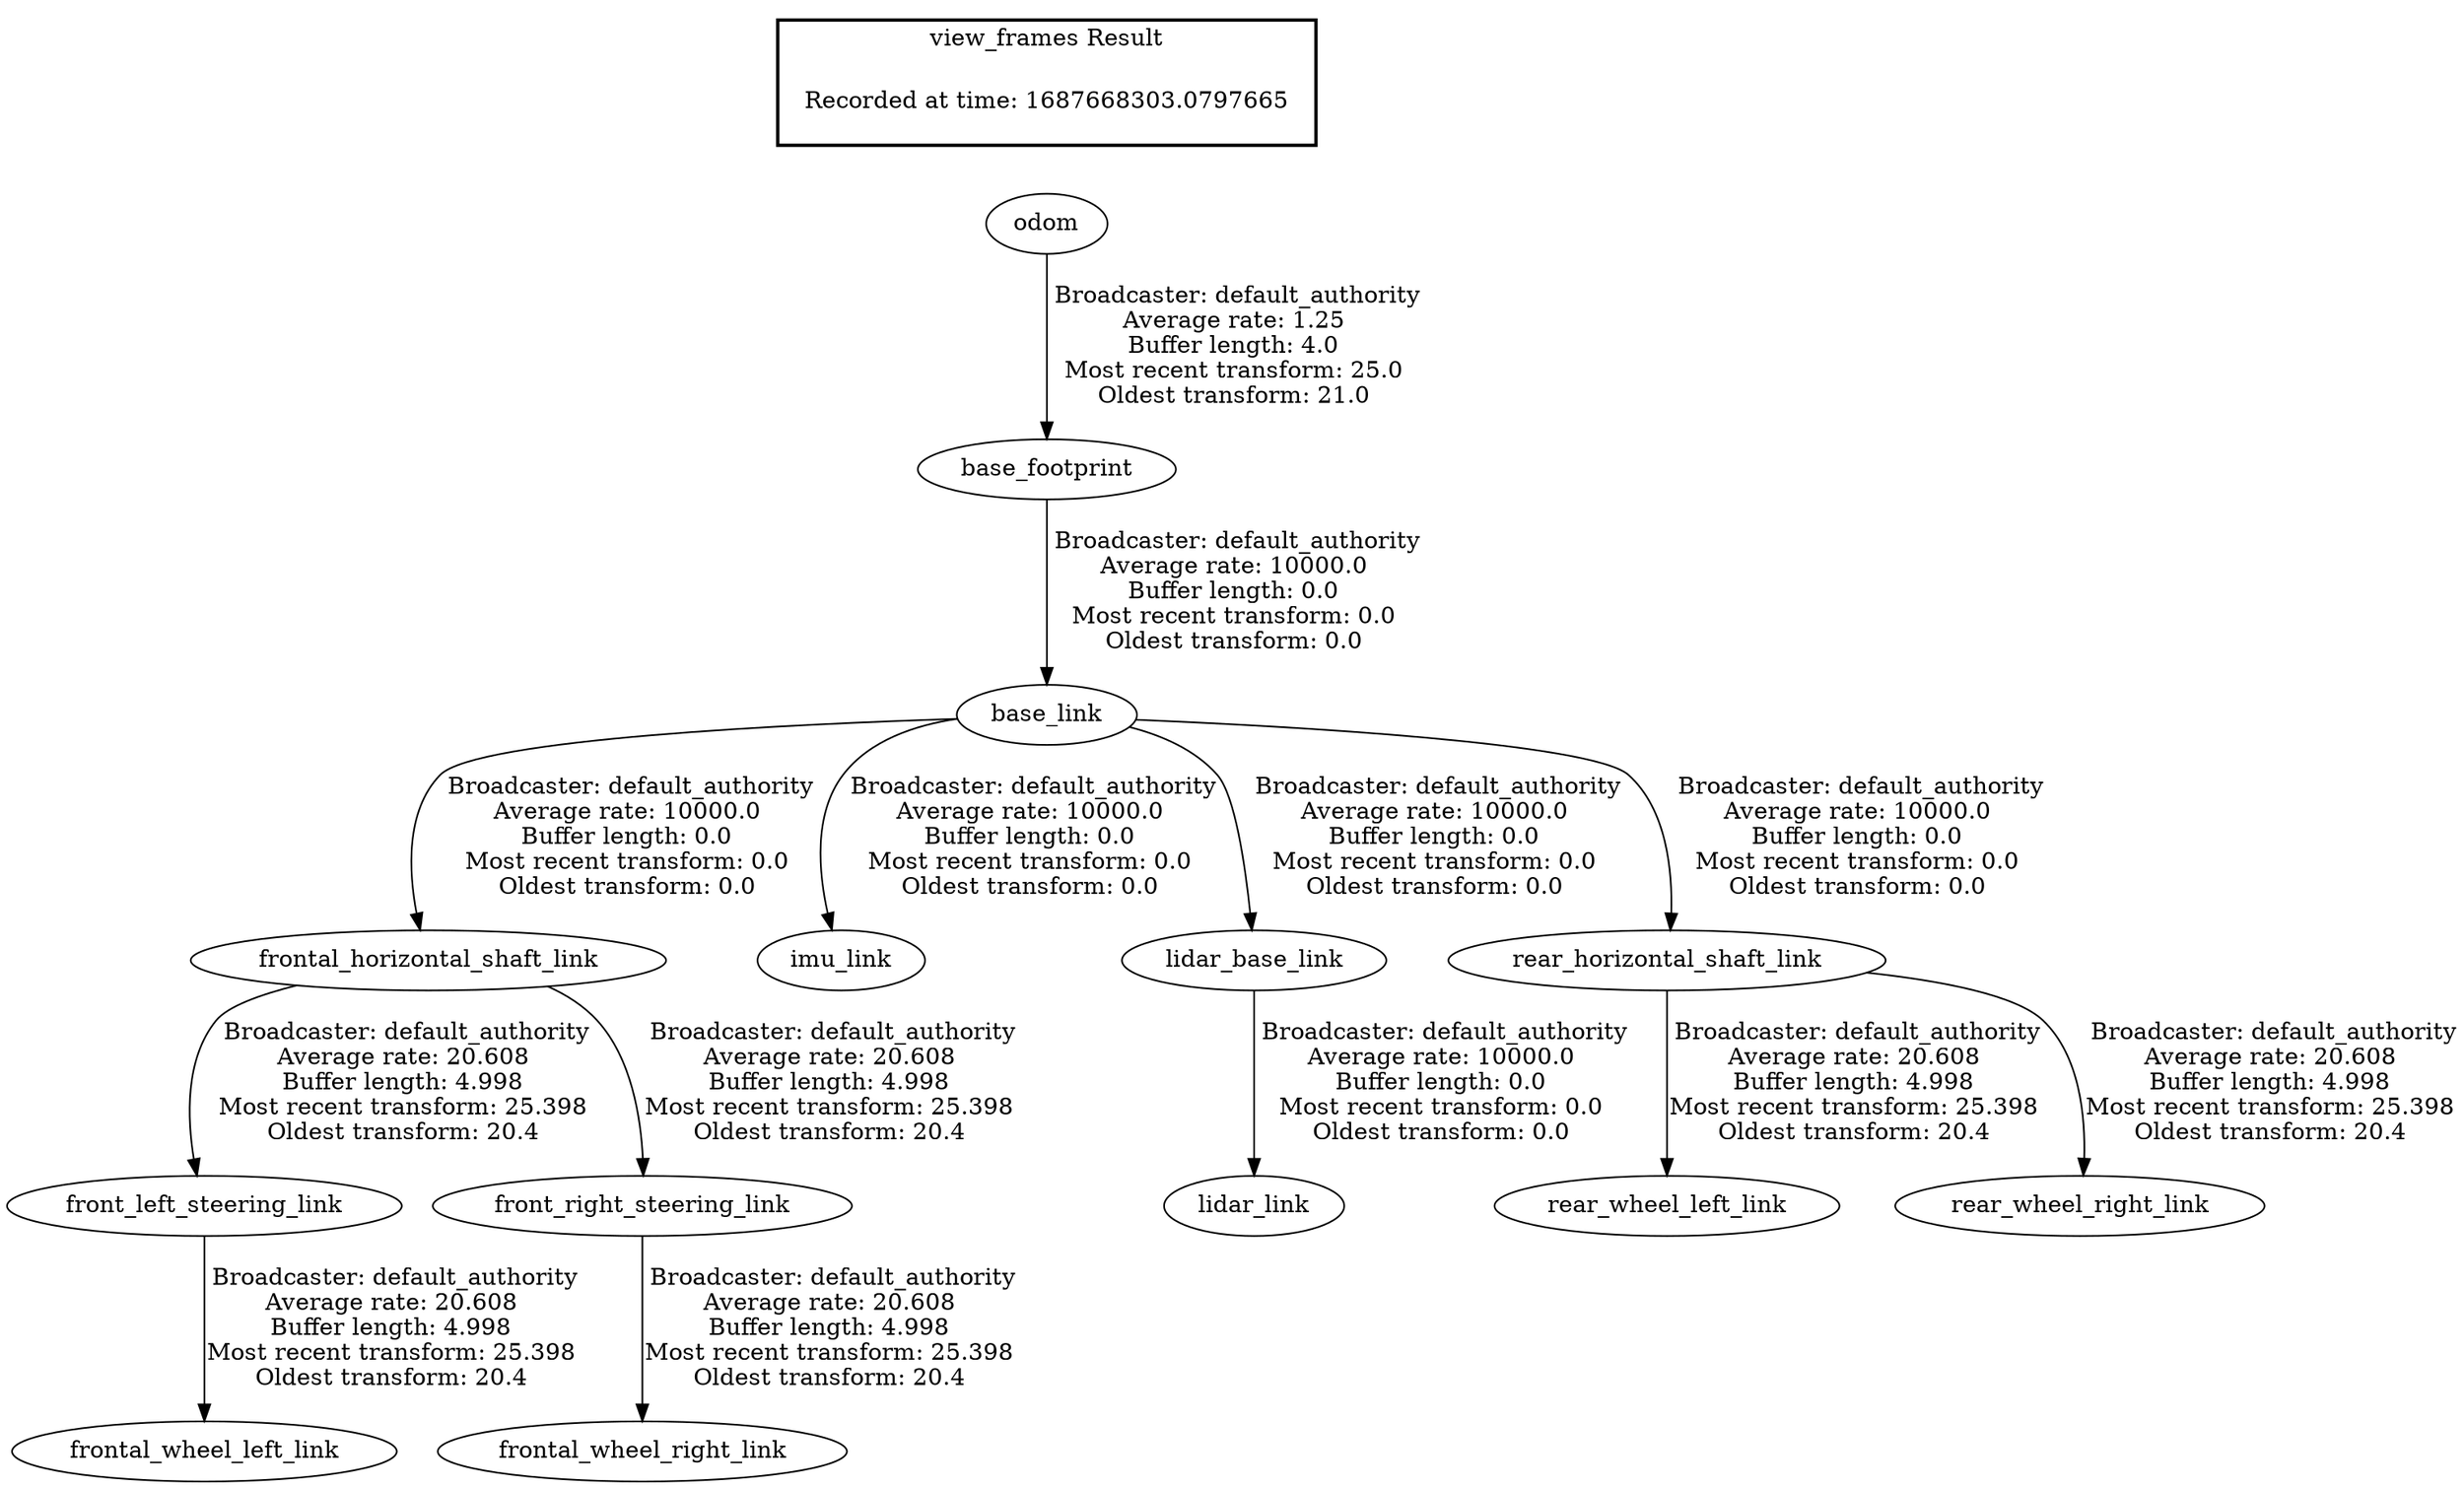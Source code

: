 digraph G {
"base_footprint" -> "base_link"[label=" Broadcaster: default_authority\nAverage rate: 10000.0\nBuffer length: 0.0\nMost recent transform: 0.0\nOldest transform: 0.0\n"];
"odom" -> "base_footprint"[label=" Broadcaster: default_authority\nAverage rate: 1.25\nBuffer length: 4.0\nMost recent transform: 25.0\nOldest transform: 21.0\n"];
"base_link" -> "frontal_horizontal_shaft_link"[label=" Broadcaster: default_authority\nAverage rate: 10000.0\nBuffer length: 0.0\nMost recent transform: 0.0\nOldest transform: 0.0\n"];
"base_link" -> "imu_link"[label=" Broadcaster: default_authority\nAverage rate: 10000.0\nBuffer length: 0.0\nMost recent transform: 0.0\nOldest transform: 0.0\n"];
"base_link" -> "lidar_base_link"[label=" Broadcaster: default_authority\nAverage rate: 10000.0\nBuffer length: 0.0\nMost recent transform: 0.0\nOldest transform: 0.0\n"];
"lidar_base_link" -> "lidar_link"[label=" Broadcaster: default_authority\nAverage rate: 10000.0\nBuffer length: 0.0\nMost recent transform: 0.0\nOldest transform: 0.0\n"];
"base_link" -> "rear_horizontal_shaft_link"[label=" Broadcaster: default_authority\nAverage rate: 10000.0\nBuffer length: 0.0\nMost recent transform: 0.0\nOldest transform: 0.0\n"];
"frontal_horizontal_shaft_link" -> "front_left_steering_link"[label=" Broadcaster: default_authority\nAverage rate: 20.608\nBuffer length: 4.998\nMost recent transform: 25.398\nOldest transform: 20.4\n"];
"frontal_horizontal_shaft_link" -> "front_right_steering_link"[label=" Broadcaster: default_authority\nAverage rate: 20.608\nBuffer length: 4.998\nMost recent transform: 25.398\nOldest transform: 20.4\n"];
"front_left_steering_link" -> "frontal_wheel_left_link"[label=" Broadcaster: default_authority\nAverage rate: 20.608\nBuffer length: 4.998\nMost recent transform: 25.398\nOldest transform: 20.4\n"];
"front_right_steering_link" -> "frontal_wheel_right_link"[label=" Broadcaster: default_authority\nAverage rate: 20.608\nBuffer length: 4.998\nMost recent transform: 25.398\nOldest transform: 20.4\n"];
"rear_horizontal_shaft_link" -> "rear_wheel_left_link"[label=" Broadcaster: default_authority\nAverage rate: 20.608\nBuffer length: 4.998\nMost recent transform: 25.398\nOldest transform: 20.4\n"];
"rear_horizontal_shaft_link" -> "rear_wheel_right_link"[label=" Broadcaster: default_authority\nAverage rate: 20.608\nBuffer length: 4.998\nMost recent transform: 25.398\nOldest transform: 20.4\n"];
edge [style=invis];
 subgraph cluster_legend { style=bold; color=black; label ="view_frames Result";
"Recorded at time: 1687668303.0797665"[ shape=plaintext ] ;
}->"odom";
}
